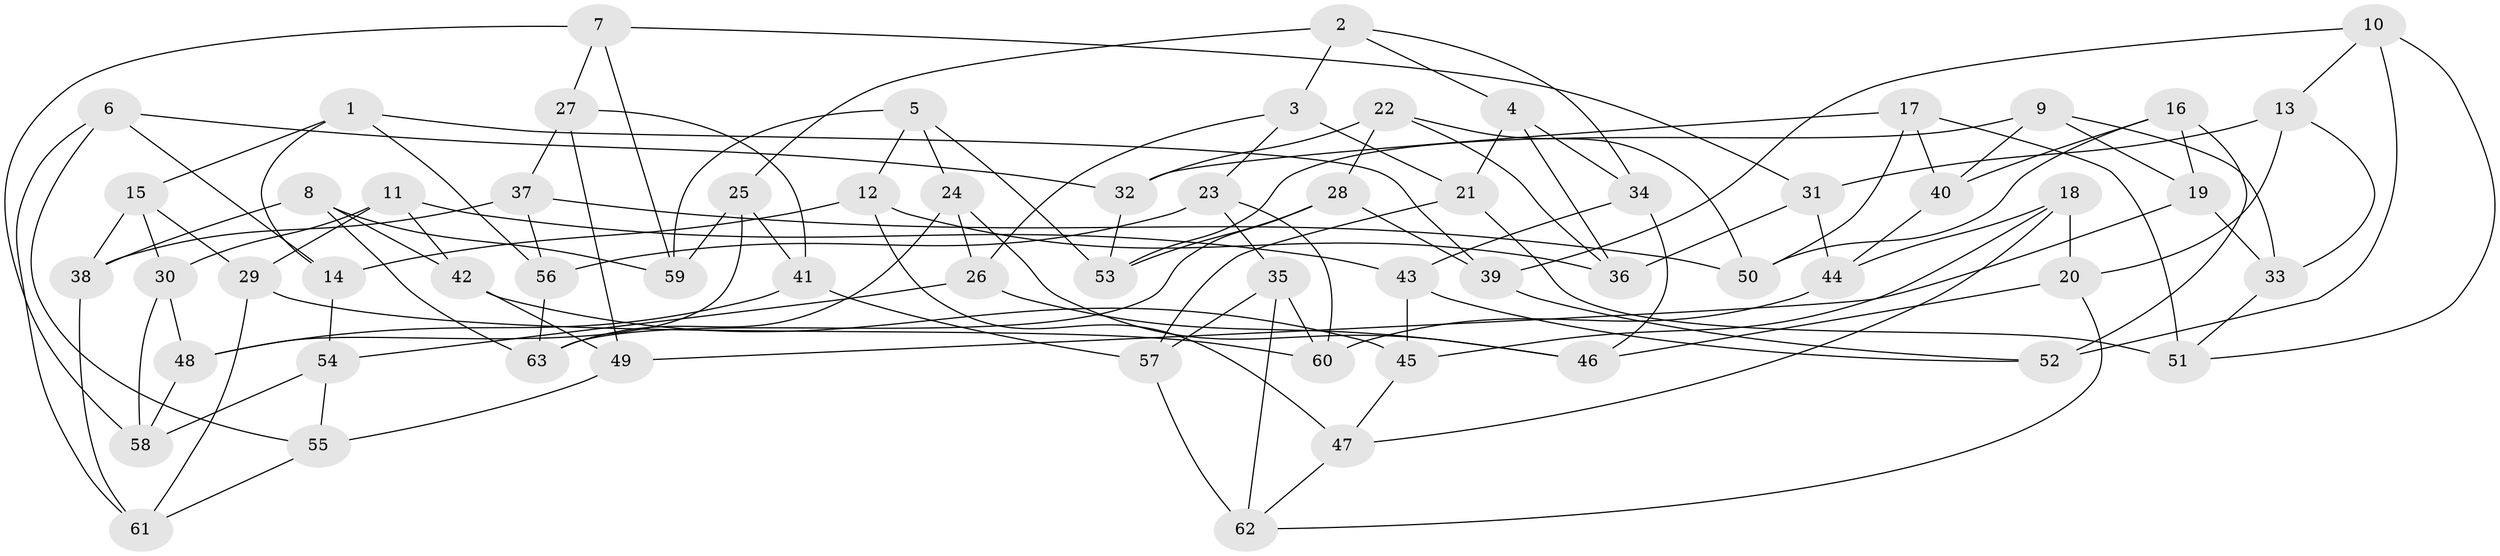 // Generated by graph-tools (version 1.1) at 2025/50/03/09/25 03:50:47]
// undirected, 63 vertices, 126 edges
graph export_dot {
graph [start="1"]
  node [color=gray90,style=filled];
  1;
  2;
  3;
  4;
  5;
  6;
  7;
  8;
  9;
  10;
  11;
  12;
  13;
  14;
  15;
  16;
  17;
  18;
  19;
  20;
  21;
  22;
  23;
  24;
  25;
  26;
  27;
  28;
  29;
  30;
  31;
  32;
  33;
  34;
  35;
  36;
  37;
  38;
  39;
  40;
  41;
  42;
  43;
  44;
  45;
  46;
  47;
  48;
  49;
  50;
  51;
  52;
  53;
  54;
  55;
  56;
  57;
  58;
  59;
  60;
  61;
  62;
  63;
  1 -- 15;
  1 -- 14;
  1 -- 56;
  1 -- 39;
  2 -- 4;
  2 -- 25;
  2 -- 34;
  2 -- 3;
  3 -- 26;
  3 -- 21;
  3 -- 23;
  4 -- 21;
  4 -- 34;
  4 -- 36;
  5 -- 12;
  5 -- 59;
  5 -- 53;
  5 -- 24;
  6 -- 55;
  6 -- 32;
  6 -- 14;
  6 -- 61;
  7 -- 58;
  7 -- 27;
  7 -- 31;
  7 -- 59;
  8 -- 59;
  8 -- 42;
  8 -- 63;
  8 -- 38;
  9 -- 53;
  9 -- 40;
  9 -- 19;
  9 -- 33;
  10 -- 13;
  10 -- 52;
  10 -- 39;
  10 -- 51;
  11 -- 43;
  11 -- 42;
  11 -- 30;
  11 -- 29;
  12 -- 36;
  12 -- 47;
  12 -- 14;
  13 -- 33;
  13 -- 20;
  13 -- 31;
  14 -- 54;
  15 -- 30;
  15 -- 38;
  15 -- 29;
  16 -- 52;
  16 -- 19;
  16 -- 40;
  16 -- 50;
  17 -- 51;
  17 -- 40;
  17 -- 32;
  17 -- 50;
  18 -- 20;
  18 -- 44;
  18 -- 47;
  18 -- 45;
  19 -- 33;
  19 -- 49;
  20 -- 46;
  20 -- 62;
  21 -- 51;
  21 -- 57;
  22 -- 32;
  22 -- 28;
  22 -- 50;
  22 -- 36;
  23 -- 56;
  23 -- 60;
  23 -- 35;
  24 -- 46;
  24 -- 26;
  24 -- 63;
  25 -- 48;
  25 -- 59;
  25 -- 41;
  26 -- 54;
  26 -- 46;
  27 -- 49;
  27 -- 41;
  27 -- 37;
  28 -- 53;
  28 -- 63;
  28 -- 39;
  29 -- 60;
  29 -- 61;
  30 -- 48;
  30 -- 58;
  31 -- 36;
  31 -- 44;
  32 -- 53;
  33 -- 51;
  34 -- 46;
  34 -- 43;
  35 -- 57;
  35 -- 60;
  35 -- 62;
  37 -- 56;
  37 -- 50;
  37 -- 38;
  38 -- 61;
  39 -- 52;
  40 -- 44;
  41 -- 57;
  41 -- 48;
  42 -- 49;
  42 -- 45;
  43 -- 45;
  43 -- 52;
  44 -- 60;
  45 -- 47;
  47 -- 62;
  48 -- 58;
  49 -- 55;
  54 -- 55;
  54 -- 58;
  55 -- 61;
  56 -- 63;
  57 -- 62;
}
